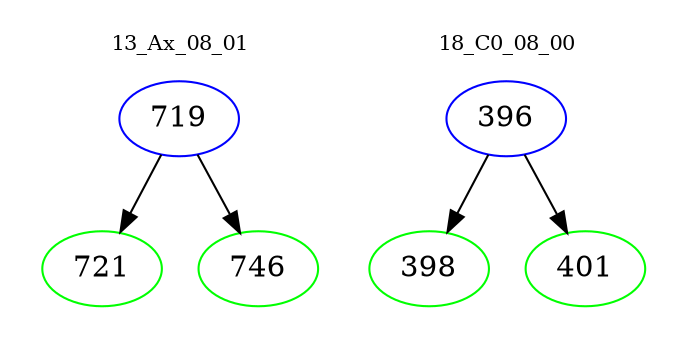 digraph{
subgraph cluster_0 {
color = white
label = "13_Ax_08_01";
fontsize=10;
T0_719 [label="719", color="blue"]
T0_719 -> T0_721 [color="black"]
T0_721 [label="721", color="green"]
T0_719 -> T0_746 [color="black"]
T0_746 [label="746", color="green"]
}
subgraph cluster_1 {
color = white
label = "18_C0_08_00";
fontsize=10;
T1_396 [label="396", color="blue"]
T1_396 -> T1_398 [color="black"]
T1_398 [label="398", color="green"]
T1_396 -> T1_401 [color="black"]
T1_401 [label="401", color="green"]
}
}
